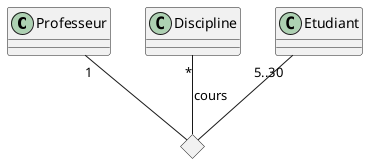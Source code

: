 @startuml

class Professeur

class Discipline


class Etudiant

<> Cours

Professeur "1" -- Cours
Etudiant "5..30" -- Cours
Discipline "*" -- Cours : cours


@enduml